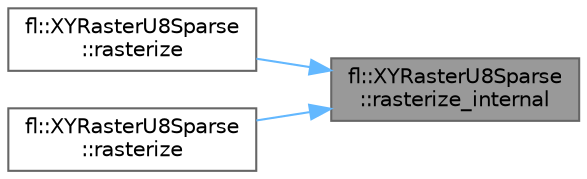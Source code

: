 digraph "fl::XYRasterU8Sparse::rasterize_internal"
{
 // INTERACTIVE_SVG=YES
 // LATEX_PDF_SIZE
  bgcolor="transparent";
  edge [fontname=Helvetica,fontsize=10,labelfontname=Helvetica,labelfontsize=10];
  node [fontname=Helvetica,fontsize=10,shape=box,height=0.2,width=0.4];
  rankdir="RL";
  Node1 [id="Node000001",label="fl::XYRasterU8Sparse\l::rasterize_internal",height=0.2,width=0.4,color="gray40", fillcolor="grey60", style="filled", fontcolor="black",tooltip=" "];
  Node1 -> Node2 [id="edge1_Node000001_Node000002",dir="back",color="steelblue1",style="solid",tooltip=" "];
  Node2 [id="Node000002",label="fl::XYRasterU8Sparse\l::rasterize",height=0.2,width=0.4,color="grey40", fillcolor="white", style="filled",URL="$d1/d5c/classfl_1_1_x_y_raster_u8_sparse_a0a912982e407e681bd347b03a729b7da.html#a0a912982e407e681bd347b03a729b7da",tooltip=" "];
  Node1 -> Node3 [id="edge2_Node000001_Node000003",dir="back",color="steelblue1",style="solid",tooltip=" "];
  Node3 [id="Node000003",label="fl::XYRasterU8Sparse\l::rasterize",height=0.2,width=0.4,color="grey40", fillcolor="white", style="filled",URL="$d1/d5c/classfl_1_1_x_y_raster_u8_sparse_a5fa39c30b320a1cc96442009062a09ec.html#a5fa39c30b320a1cc96442009062a09ec",tooltip=" "];
}

